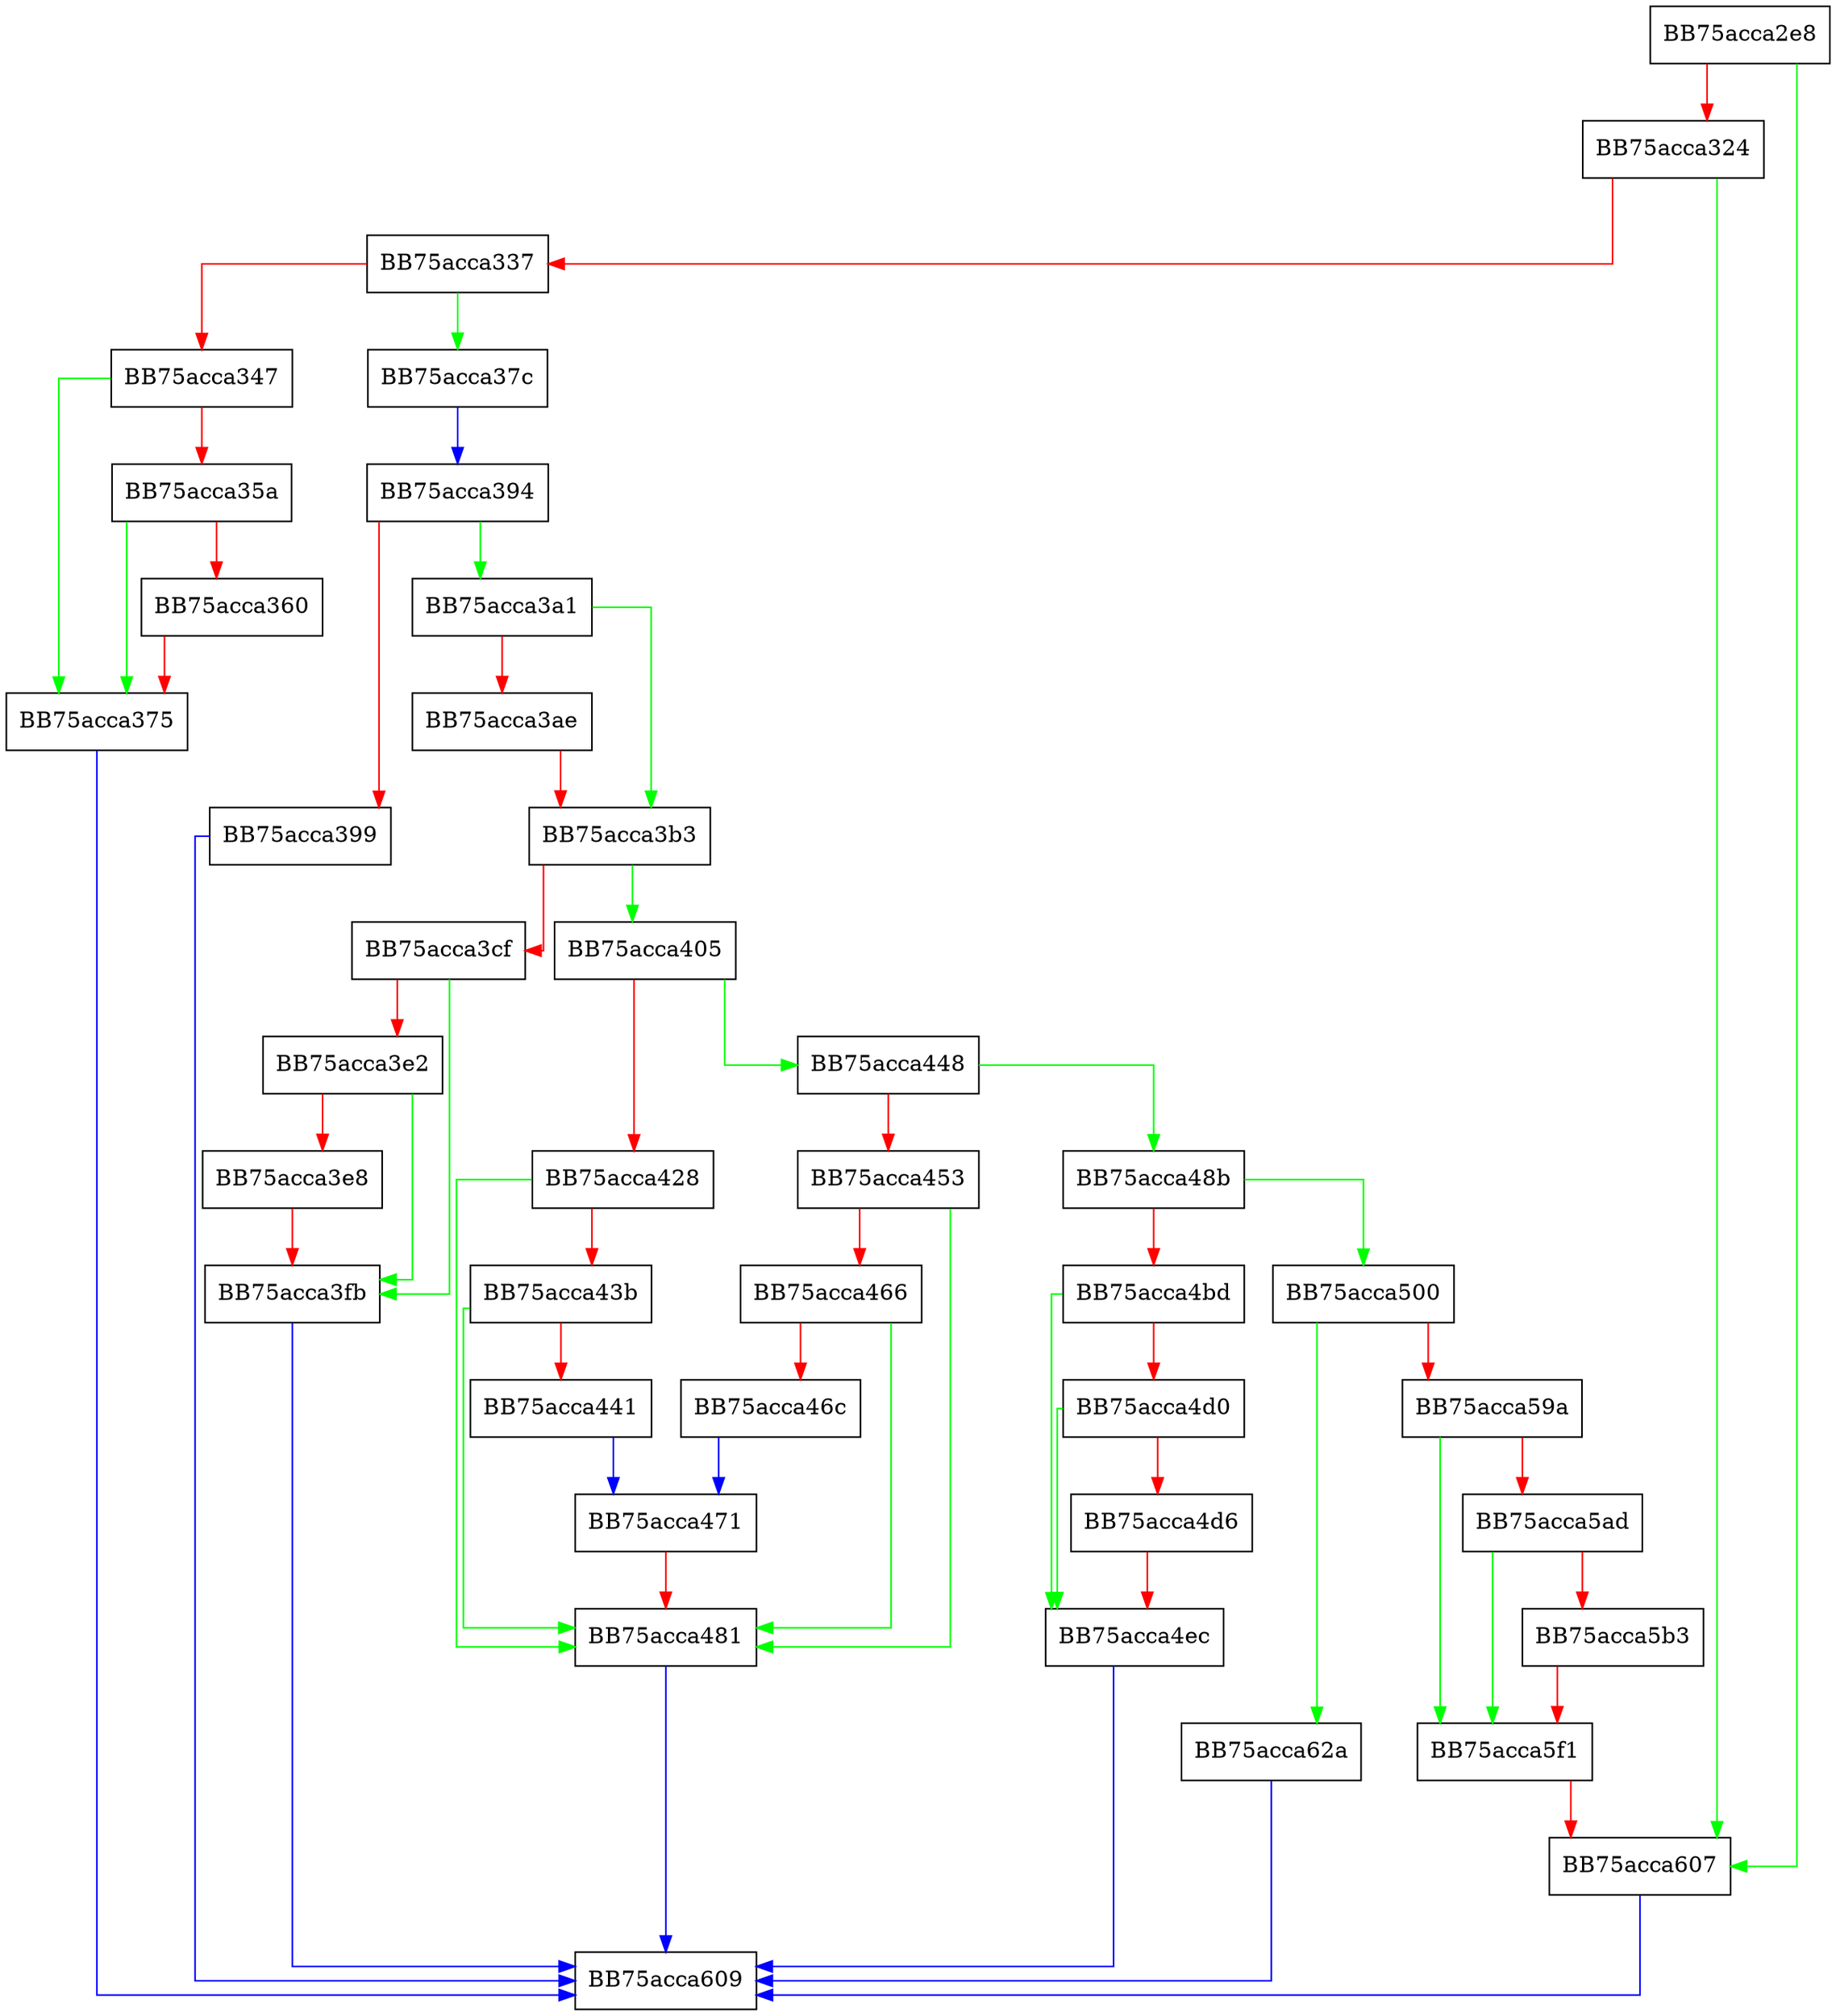 digraph RestoreImpl {
  node [shape="box"];
  graph [splines=ortho];
  BB75acca2e8 -> BB75acca607 [color="green"];
  BB75acca2e8 -> BB75acca324 [color="red"];
  BB75acca324 -> BB75acca607 [color="green"];
  BB75acca324 -> BB75acca337 [color="red"];
  BB75acca337 -> BB75acca37c [color="green"];
  BB75acca337 -> BB75acca347 [color="red"];
  BB75acca347 -> BB75acca375 [color="green"];
  BB75acca347 -> BB75acca35a [color="red"];
  BB75acca35a -> BB75acca375 [color="green"];
  BB75acca35a -> BB75acca360 [color="red"];
  BB75acca360 -> BB75acca375 [color="red"];
  BB75acca375 -> BB75acca609 [color="blue"];
  BB75acca37c -> BB75acca394 [color="blue"];
  BB75acca394 -> BB75acca3a1 [color="green"];
  BB75acca394 -> BB75acca399 [color="red"];
  BB75acca399 -> BB75acca609 [color="blue"];
  BB75acca3a1 -> BB75acca3b3 [color="green"];
  BB75acca3a1 -> BB75acca3ae [color="red"];
  BB75acca3ae -> BB75acca3b3 [color="red"];
  BB75acca3b3 -> BB75acca405 [color="green"];
  BB75acca3b3 -> BB75acca3cf [color="red"];
  BB75acca3cf -> BB75acca3fb [color="green"];
  BB75acca3cf -> BB75acca3e2 [color="red"];
  BB75acca3e2 -> BB75acca3fb [color="green"];
  BB75acca3e2 -> BB75acca3e8 [color="red"];
  BB75acca3e8 -> BB75acca3fb [color="red"];
  BB75acca3fb -> BB75acca609 [color="blue"];
  BB75acca405 -> BB75acca448 [color="green"];
  BB75acca405 -> BB75acca428 [color="red"];
  BB75acca428 -> BB75acca481 [color="green"];
  BB75acca428 -> BB75acca43b [color="red"];
  BB75acca43b -> BB75acca481 [color="green"];
  BB75acca43b -> BB75acca441 [color="red"];
  BB75acca441 -> BB75acca471 [color="blue"];
  BB75acca448 -> BB75acca48b [color="green"];
  BB75acca448 -> BB75acca453 [color="red"];
  BB75acca453 -> BB75acca481 [color="green"];
  BB75acca453 -> BB75acca466 [color="red"];
  BB75acca466 -> BB75acca481 [color="green"];
  BB75acca466 -> BB75acca46c [color="red"];
  BB75acca46c -> BB75acca471 [color="blue"];
  BB75acca471 -> BB75acca481 [color="red"];
  BB75acca481 -> BB75acca609 [color="blue"];
  BB75acca48b -> BB75acca500 [color="green"];
  BB75acca48b -> BB75acca4bd [color="red"];
  BB75acca4bd -> BB75acca4ec [color="green"];
  BB75acca4bd -> BB75acca4d0 [color="red"];
  BB75acca4d0 -> BB75acca4ec [color="green"];
  BB75acca4d0 -> BB75acca4d6 [color="red"];
  BB75acca4d6 -> BB75acca4ec [color="red"];
  BB75acca4ec -> BB75acca609 [color="blue"];
  BB75acca500 -> BB75acca62a [color="green"];
  BB75acca500 -> BB75acca59a [color="red"];
  BB75acca59a -> BB75acca5f1 [color="green"];
  BB75acca59a -> BB75acca5ad [color="red"];
  BB75acca5ad -> BB75acca5f1 [color="green"];
  BB75acca5ad -> BB75acca5b3 [color="red"];
  BB75acca5b3 -> BB75acca5f1 [color="red"];
  BB75acca5f1 -> BB75acca607 [color="red"];
  BB75acca607 -> BB75acca609 [color="blue"];
  BB75acca62a -> BB75acca609 [color="blue"];
}